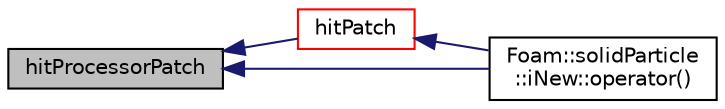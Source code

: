 digraph "hitProcessorPatch"
{
  bgcolor="transparent";
  edge [fontname="Helvetica",fontsize="10",labelfontname="Helvetica",labelfontsize="10"];
  node [fontname="Helvetica",fontsize="10",shape=record];
  rankdir="LR";
  Node262 [label="hitProcessorPatch",height=0.2,width=0.4,color="black", fillcolor="grey75", style="filled", fontcolor="black"];
  Node262 -> Node263 [dir="back",color="midnightblue",fontsize="10",style="solid",fontname="Helvetica"];
  Node263 [label="hitPatch",height=0.2,width=0.4,color="red",URL="$a25633.html#a46fa00d1feab752306bfeda926cc7290",tooltip="Overridable function to handle the particle hitting a patch. "];
  Node263 -> Node265 [dir="back",color="midnightblue",fontsize="10",style="solid",fontname="Helvetica"];
  Node265 [label="Foam::solidParticle\l::iNew::operator()",height=0.2,width=0.4,color="black",URL="$a25641.html#aca535c61498c48b213a1b89eff656844"];
  Node262 -> Node265 [dir="back",color="midnightblue",fontsize="10",style="solid",fontname="Helvetica"];
}
